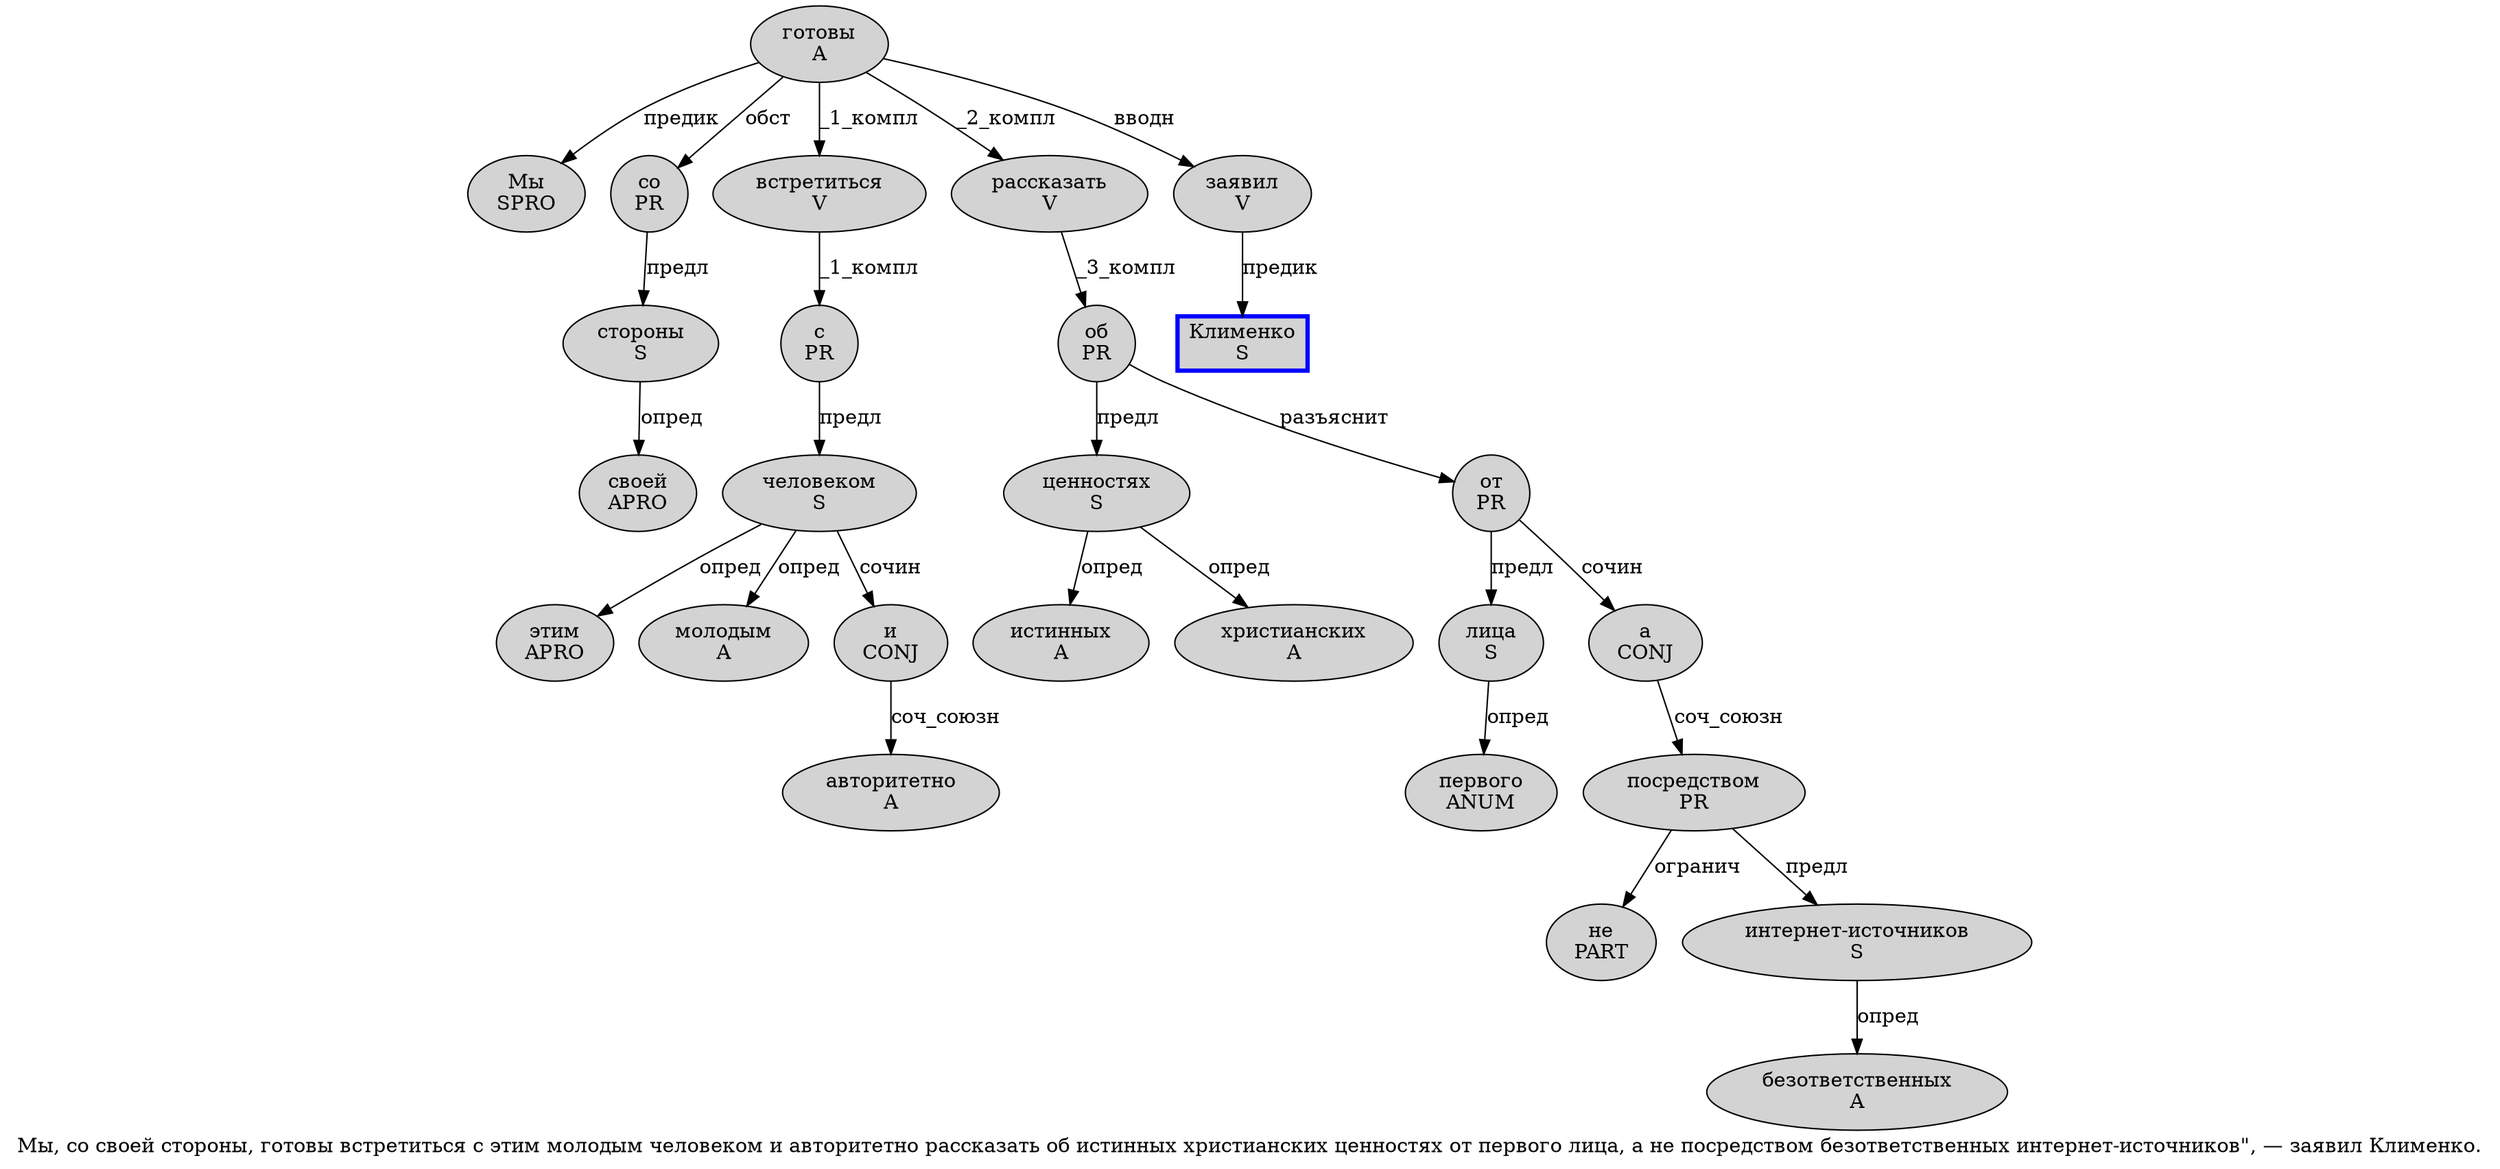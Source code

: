 digraph SENTENCE_1265 {
	graph [label="Мы, со своей стороны, готовы встретиться с этим молодым человеком и авторитетно рассказать об истинных христианских ценностях от первого лица, а не посредством безответственных интернет-источников\", — заявил Клименко."]
	node [style=filled]
		0 [label="Мы
SPRO" color="" fillcolor=lightgray penwidth=1 shape=ellipse]
		2 [label="со
PR" color="" fillcolor=lightgray penwidth=1 shape=ellipse]
		3 [label="своей
APRO" color="" fillcolor=lightgray penwidth=1 shape=ellipse]
		4 [label="стороны
S" color="" fillcolor=lightgray penwidth=1 shape=ellipse]
		6 [label="готовы
A" color="" fillcolor=lightgray penwidth=1 shape=ellipse]
		7 [label="встретиться
V" color="" fillcolor=lightgray penwidth=1 shape=ellipse]
		8 [label="с
PR" color="" fillcolor=lightgray penwidth=1 shape=ellipse]
		9 [label="этим
APRO" color="" fillcolor=lightgray penwidth=1 shape=ellipse]
		10 [label="молодым
A" color="" fillcolor=lightgray penwidth=1 shape=ellipse]
		11 [label="человеком
S" color="" fillcolor=lightgray penwidth=1 shape=ellipse]
		12 [label="и
CONJ" color="" fillcolor=lightgray penwidth=1 shape=ellipse]
		13 [label="авторитетно
A" color="" fillcolor=lightgray penwidth=1 shape=ellipse]
		14 [label="рассказать
V" color="" fillcolor=lightgray penwidth=1 shape=ellipse]
		15 [label="об
PR" color="" fillcolor=lightgray penwidth=1 shape=ellipse]
		16 [label="истинных
A" color="" fillcolor=lightgray penwidth=1 shape=ellipse]
		17 [label="христианских
A" color="" fillcolor=lightgray penwidth=1 shape=ellipse]
		18 [label="ценностях
S" color="" fillcolor=lightgray penwidth=1 shape=ellipse]
		19 [label="от
PR" color="" fillcolor=lightgray penwidth=1 shape=ellipse]
		20 [label="первого
ANUM" color="" fillcolor=lightgray penwidth=1 shape=ellipse]
		21 [label="лица
S" color="" fillcolor=lightgray penwidth=1 shape=ellipse]
		23 [label="а
CONJ" color="" fillcolor=lightgray penwidth=1 shape=ellipse]
		24 [label="не
PART" color="" fillcolor=lightgray penwidth=1 shape=ellipse]
		25 [label="посредством
PR" color="" fillcolor=lightgray penwidth=1 shape=ellipse]
		26 [label="безответственных
A" color="" fillcolor=lightgray penwidth=1 shape=ellipse]
		27 [label="интернет-источников
S" color="" fillcolor=lightgray penwidth=1 shape=ellipse]
		31 [label="заявил
V" color="" fillcolor=lightgray penwidth=1 shape=ellipse]
		32 [label="Клименко
S" color=blue fillcolor=lightgray penwidth=3 shape=box]
			27 -> 26 [label="опред"]
			4 -> 3 [label="опред"]
			6 -> 0 [label="предик"]
			6 -> 2 [label="обст"]
			6 -> 7 [label="_1_компл"]
			6 -> 14 [label="_2_компл"]
			6 -> 31 [label="вводн"]
			12 -> 13 [label="соч_союзн"]
			18 -> 16 [label="опред"]
			18 -> 17 [label="опред"]
			2 -> 4 [label="предл"]
			31 -> 32 [label="предик"]
			25 -> 24 [label="огранич"]
			25 -> 27 [label="предл"]
			14 -> 15 [label="_3_компл"]
			21 -> 20 [label="опред"]
			11 -> 9 [label="опред"]
			11 -> 10 [label="опред"]
			11 -> 12 [label="сочин"]
			23 -> 25 [label="соч_союзн"]
			8 -> 11 [label="предл"]
			19 -> 21 [label="предл"]
			19 -> 23 [label="сочин"]
			7 -> 8 [label="_1_компл"]
			15 -> 18 [label="предл"]
			15 -> 19 [label="разъяснит"]
}